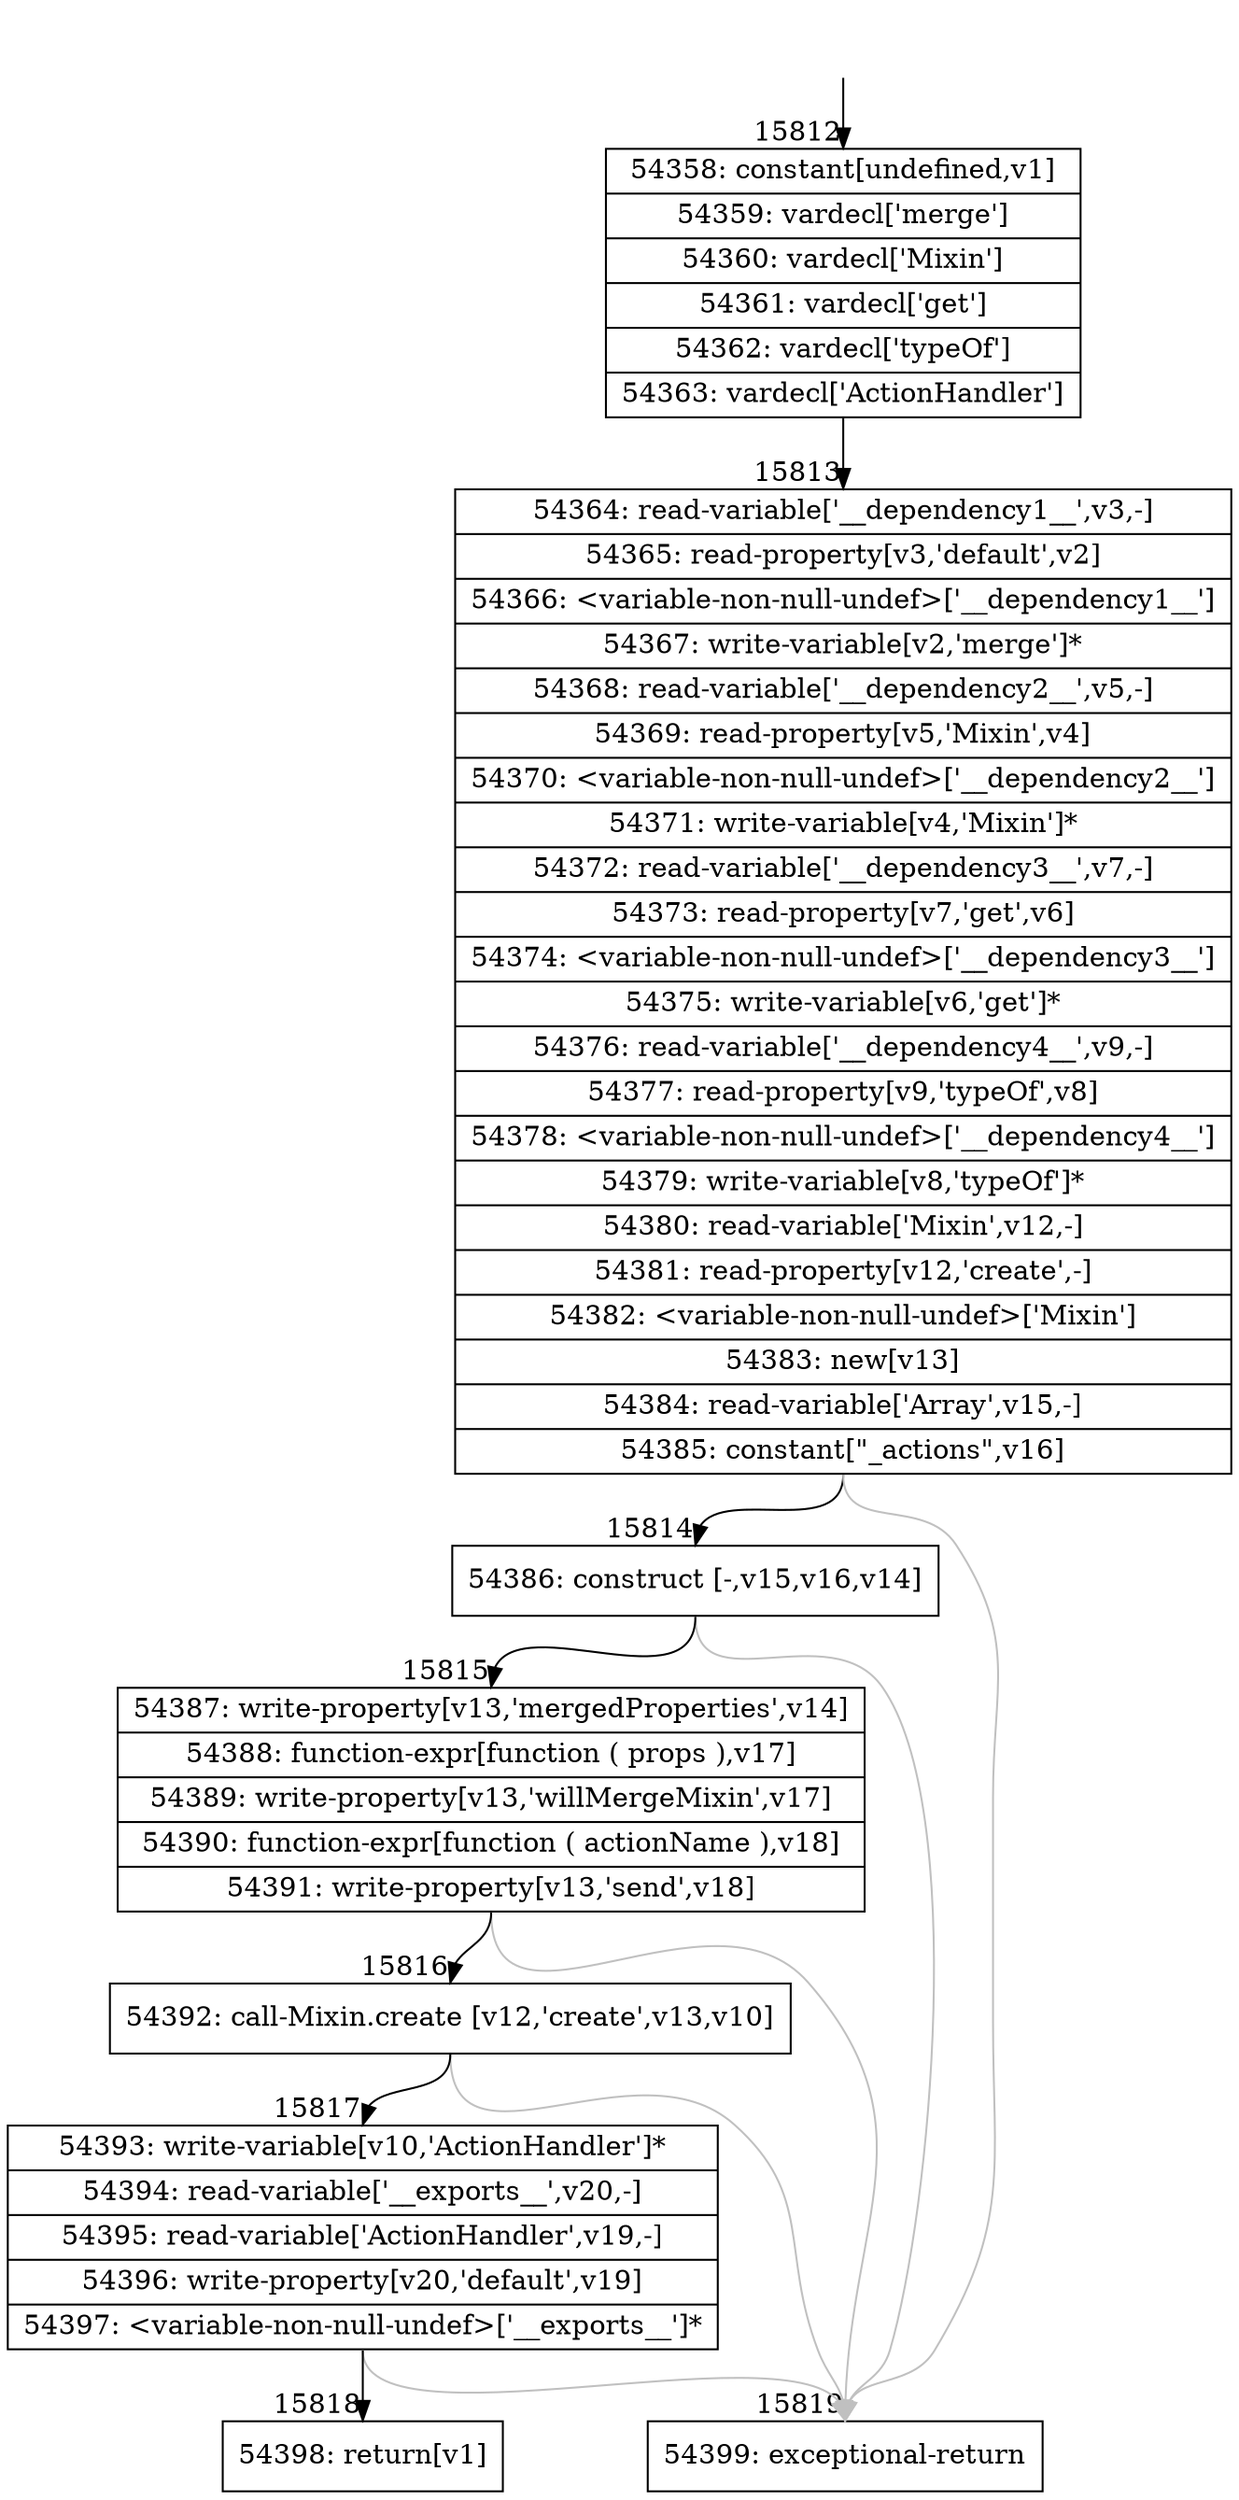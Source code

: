 digraph {
rankdir="TD"
BB_entry1341[shape=none,label=""];
BB_entry1341 -> BB15812 [tailport=s, headport=n, headlabel="    15812"]
BB15812 [shape=record label="{54358: constant[undefined,v1]|54359: vardecl['merge']|54360: vardecl['Mixin']|54361: vardecl['get']|54362: vardecl['typeOf']|54363: vardecl['ActionHandler']}" ] 
BB15812 -> BB15813 [tailport=s, headport=n, headlabel="      15813"]
BB15813 [shape=record label="{54364: read-variable['__dependency1__',v3,-]|54365: read-property[v3,'default',v2]|54366: \<variable-non-null-undef\>['__dependency1__']|54367: write-variable[v2,'merge']*|54368: read-variable['__dependency2__',v5,-]|54369: read-property[v5,'Mixin',v4]|54370: \<variable-non-null-undef\>['__dependency2__']|54371: write-variable[v4,'Mixin']*|54372: read-variable['__dependency3__',v7,-]|54373: read-property[v7,'get',v6]|54374: \<variable-non-null-undef\>['__dependency3__']|54375: write-variable[v6,'get']*|54376: read-variable['__dependency4__',v9,-]|54377: read-property[v9,'typeOf',v8]|54378: \<variable-non-null-undef\>['__dependency4__']|54379: write-variable[v8,'typeOf']*|54380: read-variable['Mixin',v12,-]|54381: read-property[v12,'create',-]|54382: \<variable-non-null-undef\>['Mixin']|54383: new[v13]|54384: read-variable['Array',v15,-]|54385: constant[\"_actions\",v16]}" ] 
BB15813 -> BB15814 [tailport=s, headport=n, headlabel="      15814"]
BB15813 -> BB15819 [tailport=s, headport=n, color=gray, headlabel="      15819"]
BB15814 [shape=record label="{54386: construct [-,v15,v16,v14]}" ] 
BB15814 -> BB15815 [tailport=s, headport=n, headlabel="      15815"]
BB15814 -> BB15819 [tailport=s, headport=n, color=gray]
BB15815 [shape=record label="{54387: write-property[v13,'mergedProperties',v14]|54388: function-expr[function ( props ),v17]|54389: write-property[v13,'willMergeMixin',v17]|54390: function-expr[function ( actionName ),v18]|54391: write-property[v13,'send',v18]}" ] 
BB15815 -> BB15816 [tailport=s, headport=n, headlabel="      15816"]
BB15815 -> BB15819 [tailport=s, headport=n, color=gray]
BB15816 [shape=record label="{54392: call-Mixin.create [v12,'create',v13,v10]}" ] 
BB15816 -> BB15817 [tailport=s, headport=n, headlabel="      15817"]
BB15816 -> BB15819 [tailport=s, headport=n, color=gray]
BB15817 [shape=record label="{54393: write-variable[v10,'ActionHandler']*|54394: read-variable['__exports__',v20,-]|54395: read-variable['ActionHandler',v19,-]|54396: write-property[v20,'default',v19]|54397: \<variable-non-null-undef\>['__exports__']*}" ] 
BB15817 -> BB15818 [tailport=s, headport=n, headlabel="      15818"]
BB15817 -> BB15819 [tailport=s, headport=n, color=gray]
BB15818 [shape=record label="{54398: return[v1]}" ] 
BB15819 [shape=record label="{54399: exceptional-return}" ] 
//#$~ 29220
}
